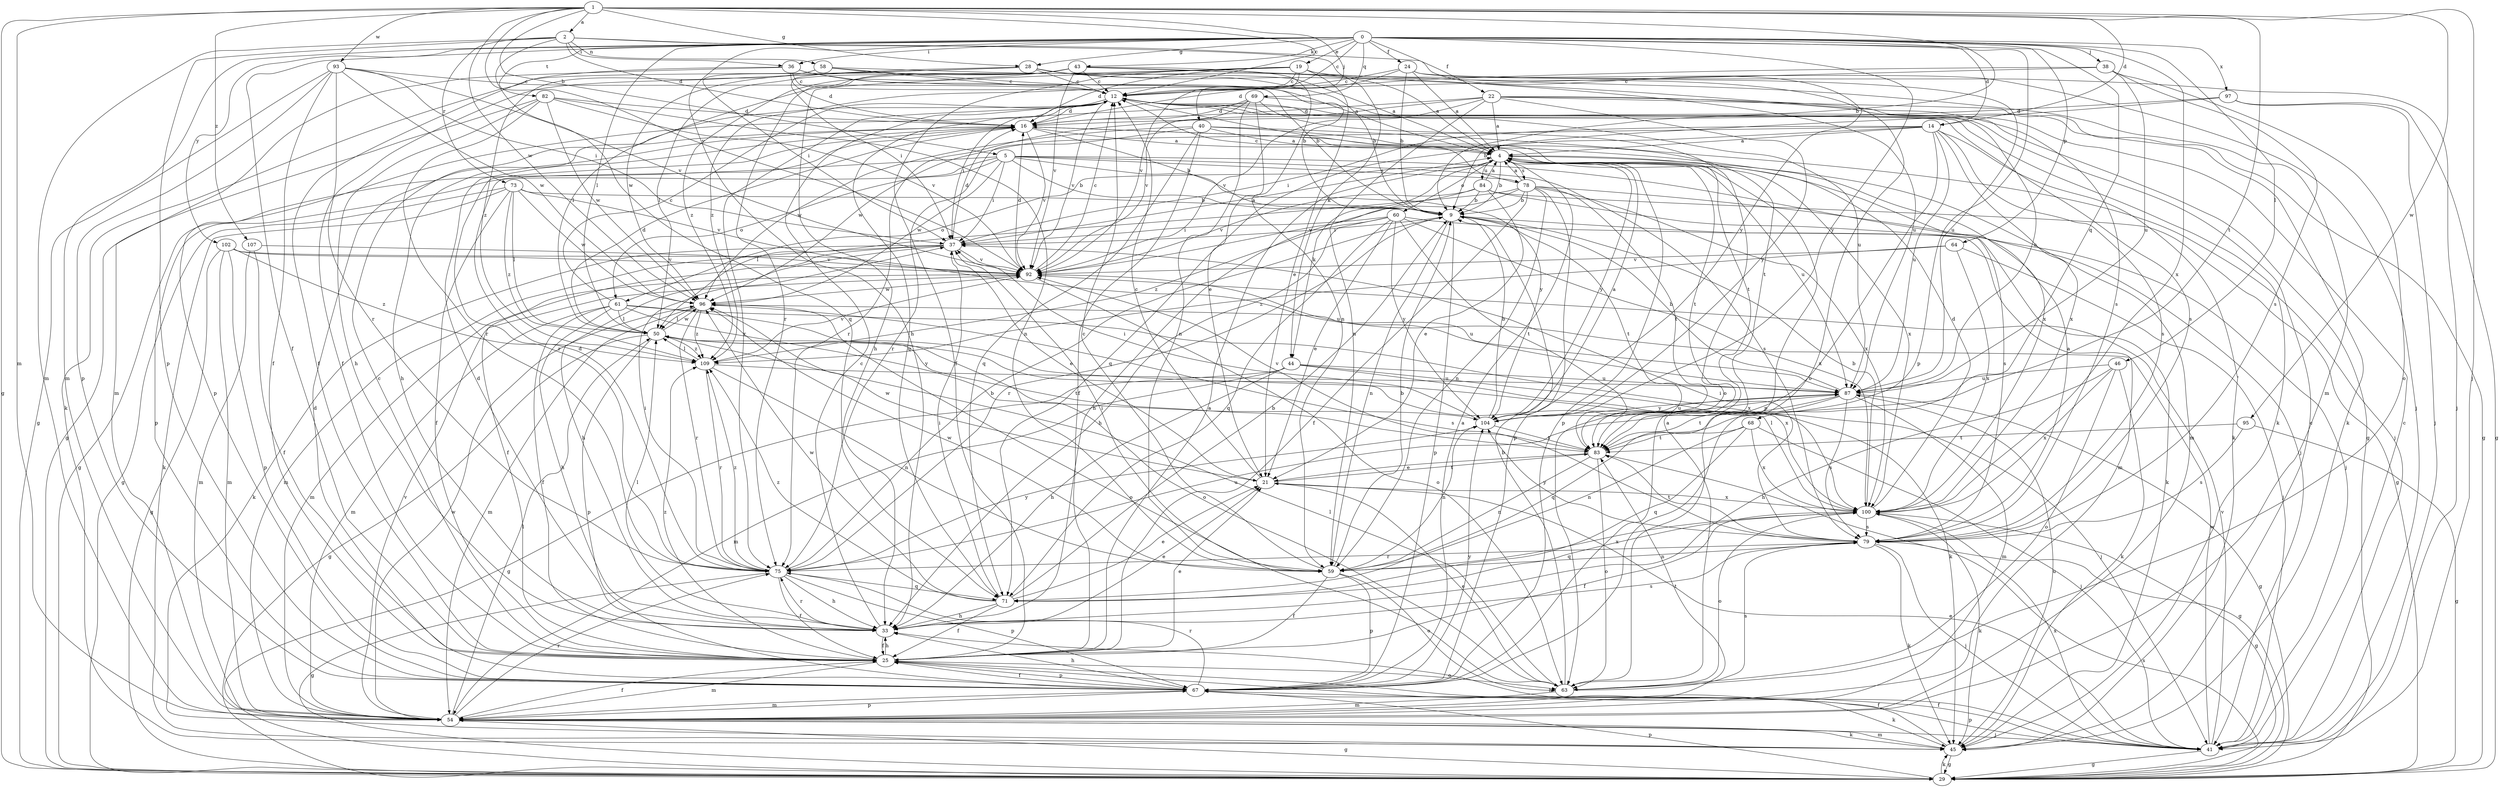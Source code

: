 strict digraph  {
0;
1;
2;
4;
5;
9;
12;
14;
16;
19;
21;
22;
24;
25;
28;
29;
33;
36;
37;
38;
40;
41;
43;
44;
45;
46;
50;
54;
58;
59;
60;
61;
63;
64;
67;
68;
69;
71;
73;
75;
78;
79;
82;
83;
84;
87;
92;
93;
95;
96;
97;
100;
102;
104;
107;
109;
0 -> 12  [label=c];
0 -> 14  [label=d];
0 -> 19  [label=e];
0 -> 22  [label=f];
0 -> 24  [label=f];
0 -> 25  [label=f];
0 -> 28  [label=g];
0 -> 33  [label=h];
0 -> 36  [label=i];
0 -> 38  [label=j];
0 -> 43  [label=k];
0 -> 46  [label=l];
0 -> 50  [label=l];
0 -> 54  [label=m];
0 -> 64  [label=p];
0 -> 67  [label=p];
0 -> 68  [label=q];
0 -> 69  [label=q];
0 -> 82  [label=t];
0 -> 97  [label=x];
0 -> 100  [label=x];
0 -> 102  [label=y];
0 -> 104  [label=y];
1 -> 2  [label=a];
1 -> 5  [label=b];
1 -> 9  [label=b];
1 -> 12  [label=c];
1 -> 14  [label=d];
1 -> 28  [label=g];
1 -> 29  [label=g];
1 -> 40  [label=j];
1 -> 41  [label=j];
1 -> 54  [label=m];
1 -> 83  [label=t];
1 -> 92  [label=v];
1 -> 93  [label=w];
1 -> 95  [label=w];
1 -> 96  [label=w];
1 -> 107  [label=z];
2 -> 16  [label=d];
2 -> 36  [label=i];
2 -> 44  [label=k];
2 -> 54  [label=m];
2 -> 58  [label=n];
2 -> 67  [label=p];
2 -> 71  [label=q];
2 -> 73  [label=r];
2 -> 104  [label=y];
4 -> 9  [label=b];
4 -> 44  [label=k];
4 -> 54  [label=m];
4 -> 60  [label=o];
4 -> 61  [label=o];
4 -> 67  [label=p];
4 -> 78  [label=s];
4 -> 83  [label=t];
4 -> 84  [label=u];
4 -> 87  [label=u];
4 -> 100  [label=x];
4 -> 104  [label=y];
5 -> 9  [label=b];
5 -> 29  [label=g];
5 -> 37  [label=i];
5 -> 41  [label=j];
5 -> 61  [label=o];
5 -> 67  [label=p];
5 -> 78  [label=s];
5 -> 79  [label=s];
5 -> 96  [label=w];
5 -> 104  [label=y];
9 -> 37  [label=i];
9 -> 45  [label=k];
9 -> 59  [label=n];
9 -> 67  [label=p];
9 -> 75  [label=r];
9 -> 83  [label=t];
12 -> 16  [label=d];
12 -> 29  [label=g];
12 -> 37  [label=i];
12 -> 45  [label=k];
12 -> 71  [label=q];
12 -> 75  [label=r];
12 -> 79  [label=s];
12 -> 83  [label=t];
12 -> 92  [label=v];
14 -> 4  [label=a];
14 -> 37  [label=i];
14 -> 45  [label=k];
14 -> 67  [label=p];
14 -> 71  [label=q];
14 -> 79  [label=s];
14 -> 87  [label=u];
14 -> 96  [label=w];
14 -> 100  [label=x];
16 -> 4  [label=a];
16 -> 9  [label=b];
16 -> 33  [label=h];
16 -> 75  [label=r];
16 -> 83  [label=t];
16 -> 92  [label=v];
19 -> 12  [label=c];
19 -> 16  [label=d];
19 -> 21  [label=e];
19 -> 25  [label=f];
19 -> 33  [label=h];
19 -> 41  [label=j];
19 -> 50  [label=l];
19 -> 63  [label=o];
19 -> 92  [label=v];
21 -> 12  [label=c];
21 -> 83  [label=t];
21 -> 96  [label=w];
21 -> 100  [label=x];
22 -> 4  [label=a];
22 -> 16  [label=d];
22 -> 29  [label=g];
22 -> 45  [label=k];
22 -> 59  [label=n];
22 -> 75  [label=r];
22 -> 87  [label=u];
22 -> 92  [label=v];
22 -> 104  [label=y];
24 -> 4  [label=a];
24 -> 9  [label=b];
24 -> 12  [label=c];
24 -> 16  [label=d];
24 -> 41  [label=j];
24 -> 87  [label=u];
25 -> 4  [label=a];
25 -> 12  [label=c];
25 -> 21  [label=e];
25 -> 33  [label=h];
25 -> 54  [label=m];
25 -> 63  [label=o];
25 -> 67  [label=p];
25 -> 109  [label=z];
28 -> 4  [label=a];
28 -> 9  [label=b];
28 -> 12  [label=c];
28 -> 25  [label=f];
28 -> 37  [label=i];
28 -> 45  [label=k];
28 -> 79  [label=s];
29 -> 45  [label=k];
29 -> 67  [label=p];
29 -> 79  [label=s];
33 -> 12  [label=c];
33 -> 16  [label=d];
33 -> 21  [label=e];
33 -> 25  [label=f];
33 -> 50  [label=l];
33 -> 75  [label=r];
33 -> 79  [label=s];
36 -> 4  [label=a];
36 -> 9  [label=b];
36 -> 12  [label=c];
36 -> 16  [label=d];
36 -> 25  [label=f];
36 -> 54  [label=m];
37 -> 4  [label=a];
37 -> 16  [label=d];
37 -> 21  [label=e];
37 -> 25  [label=f];
37 -> 33  [label=h];
37 -> 45  [label=k];
37 -> 54  [label=m];
37 -> 92  [label=v];
38 -> 12  [label=c];
38 -> 63  [label=o];
38 -> 79  [label=s];
38 -> 87  [label=u];
38 -> 109  [label=z];
40 -> 4  [label=a];
40 -> 25  [label=f];
40 -> 41  [label=j];
40 -> 71  [label=q];
40 -> 75  [label=r];
40 -> 96  [label=w];
40 -> 100  [label=x];
41 -> 12  [label=c];
41 -> 21  [label=e];
41 -> 25  [label=f];
41 -> 29  [label=g];
41 -> 33  [label=h];
41 -> 67  [label=p];
41 -> 92  [label=v];
41 -> 96  [label=w];
41 -> 100  [label=x];
43 -> 12  [label=c];
43 -> 50  [label=l];
43 -> 54  [label=m];
43 -> 59  [label=n];
43 -> 75  [label=r];
43 -> 87  [label=u];
43 -> 92  [label=v];
43 -> 96  [label=w];
43 -> 109  [label=z];
44 -> 29  [label=g];
44 -> 33  [label=h];
44 -> 41  [label=j];
44 -> 45  [label=k];
44 -> 54  [label=m];
44 -> 87  [label=u];
45 -> 12  [label=c];
45 -> 25  [label=f];
45 -> 29  [label=g];
45 -> 54  [label=m];
45 -> 87  [label=u];
46 -> 33  [label=h];
46 -> 45  [label=k];
46 -> 63  [label=o];
46 -> 87  [label=u];
46 -> 100  [label=x];
50 -> 16  [label=d];
50 -> 29  [label=g];
50 -> 67  [label=p];
50 -> 83  [label=t];
50 -> 96  [label=w];
50 -> 100  [label=x];
50 -> 109  [label=z];
54 -> 25  [label=f];
54 -> 29  [label=g];
54 -> 41  [label=j];
54 -> 45  [label=k];
54 -> 50  [label=l];
54 -> 67  [label=p];
54 -> 75  [label=r];
54 -> 83  [label=t];
54 -> 92  [label=v];
54 -> 96  [label=w];
58 -> 4  [label=a];
58 -> 9  [label=b];
58 -> 12  [label=c];
58 -> 37  [label=i];
58 -> 109  [label=z];
59 -> 9  [label=b];
59 -> 12  [label=c];
59 -> 25  [label=f];
59 -> 37  [label=i];
59 -> 63  [label=o];
59 -> 67  [label=p];
59 -> 96  [label=w];
59 -> 100  [label=x];
60 -> 21  [label=e];
60 -> 33  [label=h];
60 -> 37  [label=i];
60 -> 54  [label=m];
60 -> 71  [label=q];
60 -> 83  [label=t];
60 -> 100  [label=x];
60 -> 104  [label=y];
60 -> 109  [label=z];
61 -> 12  [label=c];
61 -> 25  [label=f];
61 -> 33  [label=h];
61 -> 50  [label=l];
61 -> 54  [label=m];
61 -> 63  [label=o];
61 -> 100  [label=x];
61 -> 104  [label=y];
63 -> 4  [label=a];
63 -> 9  [label=b];
63 -> 21  [label=e];
63 -> 50  [label=l];
63 -> 54  [label=m];
63 -> 79  [label=s];
64 -> 41  [label=j];
64 -> 92  [label=v];
64 -> 100  [label=x];
64 -> 109  [label=z];
67 -> 4  [label=a];
67 -> 16  [label=d];
67 -> 25  [label=f];
67 -> 33  [label=h];
67 -> 45  [label=k];
67 -> 54  [label=m];
67 -> 75  [label=r];
67 -> 104  [label=y];
68 -> 41  [label=j];
68 -> 59  [label=n];
68 -> 71  [label=q];
68 -> 83  [label=t];
68 -> 100  [label=x];
69 -> 16  [label=d];
69 -> 21  [label=e];
69 -> 59  [label=n];
69 -> 63  [label=o];
69 -> 67  [label=p];
69 -> 87  [label=u];
69 -> 92  [label=v];
71 -> 9  [label=b];
71 -> 21  [label=e];
71 -> 25  [label=f];
71 -> 33  [label=h];
71 -> 37  [label=i];
71 -> 96  [label=w];
71 -> 109  [label=z];
73 -> 9  [label=b];
73 -> 25  [label=f];
73 -> 29  [label=g];
73 -> 45  [label=k];
73 -> 50  [label=l];
73 -> 92  [label=v];
73 -> 96  [label=w];
73 -> 109  [label=z];
75 -> 9  [label=b];
75 -> 16  [label=d];
75 -> 25  [label=f];
75 -> 29  [label=g];
75 -> 33  [label=h];
75 -> 37  [label=i];
75 -> 67  [label=p];
75 -> 71  [label=q];
75 -> 87  [label=u];
75 -> 104  [label=y];
75 -> 109  [label=z];
78 -> 4  [label=a];
78 -> 9  [label=b];
78 -> 12  [label=c];
78 -> 25  [label=f];
78 -> 41  [label=j];
78 -> 50  [label=l];
78 -> 59  [label=n];
78 -> 67  [label=p];
78 -> 83  [label=t];
78 -> 92  [label=v];
78 -> 100  [label=x];
79 -> 4  [label=a];
79 -> 37  [label=i];
79 -> 41  [label=j];
79 -> 45  [label=k];
79 -> 59  [label=n];
79 -> 75  [label=r];
79 -> 83  [label=t];
79 -> 104  [label=y];
82 -> 16  [label=d];
82 -> 29  [label=g];
82 -> 33  [label=h];
82 -> 59  [label=n];
82 -> 75  [label=r];
82 -> 92  [label=v];
82 -> 96  [label=w];
83 -> 21  [label=e];
83 -> 29  [label=g];
83 -> 59  [label=n];
83 -> 63  [label=o];
83 -> 92  [label=v];
84 -> 4  [label=a];
84 -> 9  [label=b];
84 -> 21  [label=e];
84 -> 29  [label=g];
84 -> 33  [label=h];
84 -> 79  [label=s];
84 -> 92  [label=v];
87 -> 9  [label=b];
87 -> 29  [label=g];
87 -> 54  [label=m];
87 -> 71  [label=q];
87 -> 79  [label=s];
87 -> 83  [label=t];
87 -> 104  [label=y];
92 -> 12  [label=c];
92 -> 16  [label=d];
92 -> 54  [label=m];
92 -> 63  [label=o];
92 -> 87  [label=u];
92 -> 96  [label=w];
93 -> 12  [label=c];
93 -> 25  [label=f];
93 -> 29  [label=g];
93 -> 37  [label=i];
93 -> 67  [label=p];
93 -> 75  [label=r];
93 -> 92  [label=v];
93 -> 96  [label=w];
95 -> 29  [label=g];
95 -> 79  [label=s];
95 -> 83  [label=t];
96 -> 50  [label=l];
96 -> 54  [label=m];
96 -> 63  [label=o];
96 -> 75  [label=r];
96 -> 79  [label=s];
96 -> 109  [label=z];
97 -> 9  [label=b];
97 -> 16  [label=d];
97 -> 29  [label=g];
97 -> 41  [label=j];
100 -> 9  [label=b];
100 -> 16  [label=d];
100 -> 25  [label=f];
100 -> 29  [label=g];
100 -> 45  [label=k];
100 -> 50  [label=l];
100 -> 63  [label=o];
100 -> 71  [label=q];
100 -> 79  [label=s];
102 -> 29  [label=g];
102 -> 54  [label=m];
102 -> 67  [label=p];
102 -> 87  [label=u];
102 -> 92  [label=v];
102 -> 109  [label=z];
104 -> 4  [label=a];
104 -> 9  [label=b];
104 -> 37  [label=i];
104 -> 59  [label=n];
104 -> 83  [label=t];
104 -> 87  [label=u];
107 -> 25  [label=f];
107 -> 54  [label=m];
107 -> 92  [label=v];
109 -> 50  [label=l];
109 -> 59  [label=n];
109 -> 75  [label=r];
109 -> 87  [label=u];
109 -> 92  [label=v];
}
